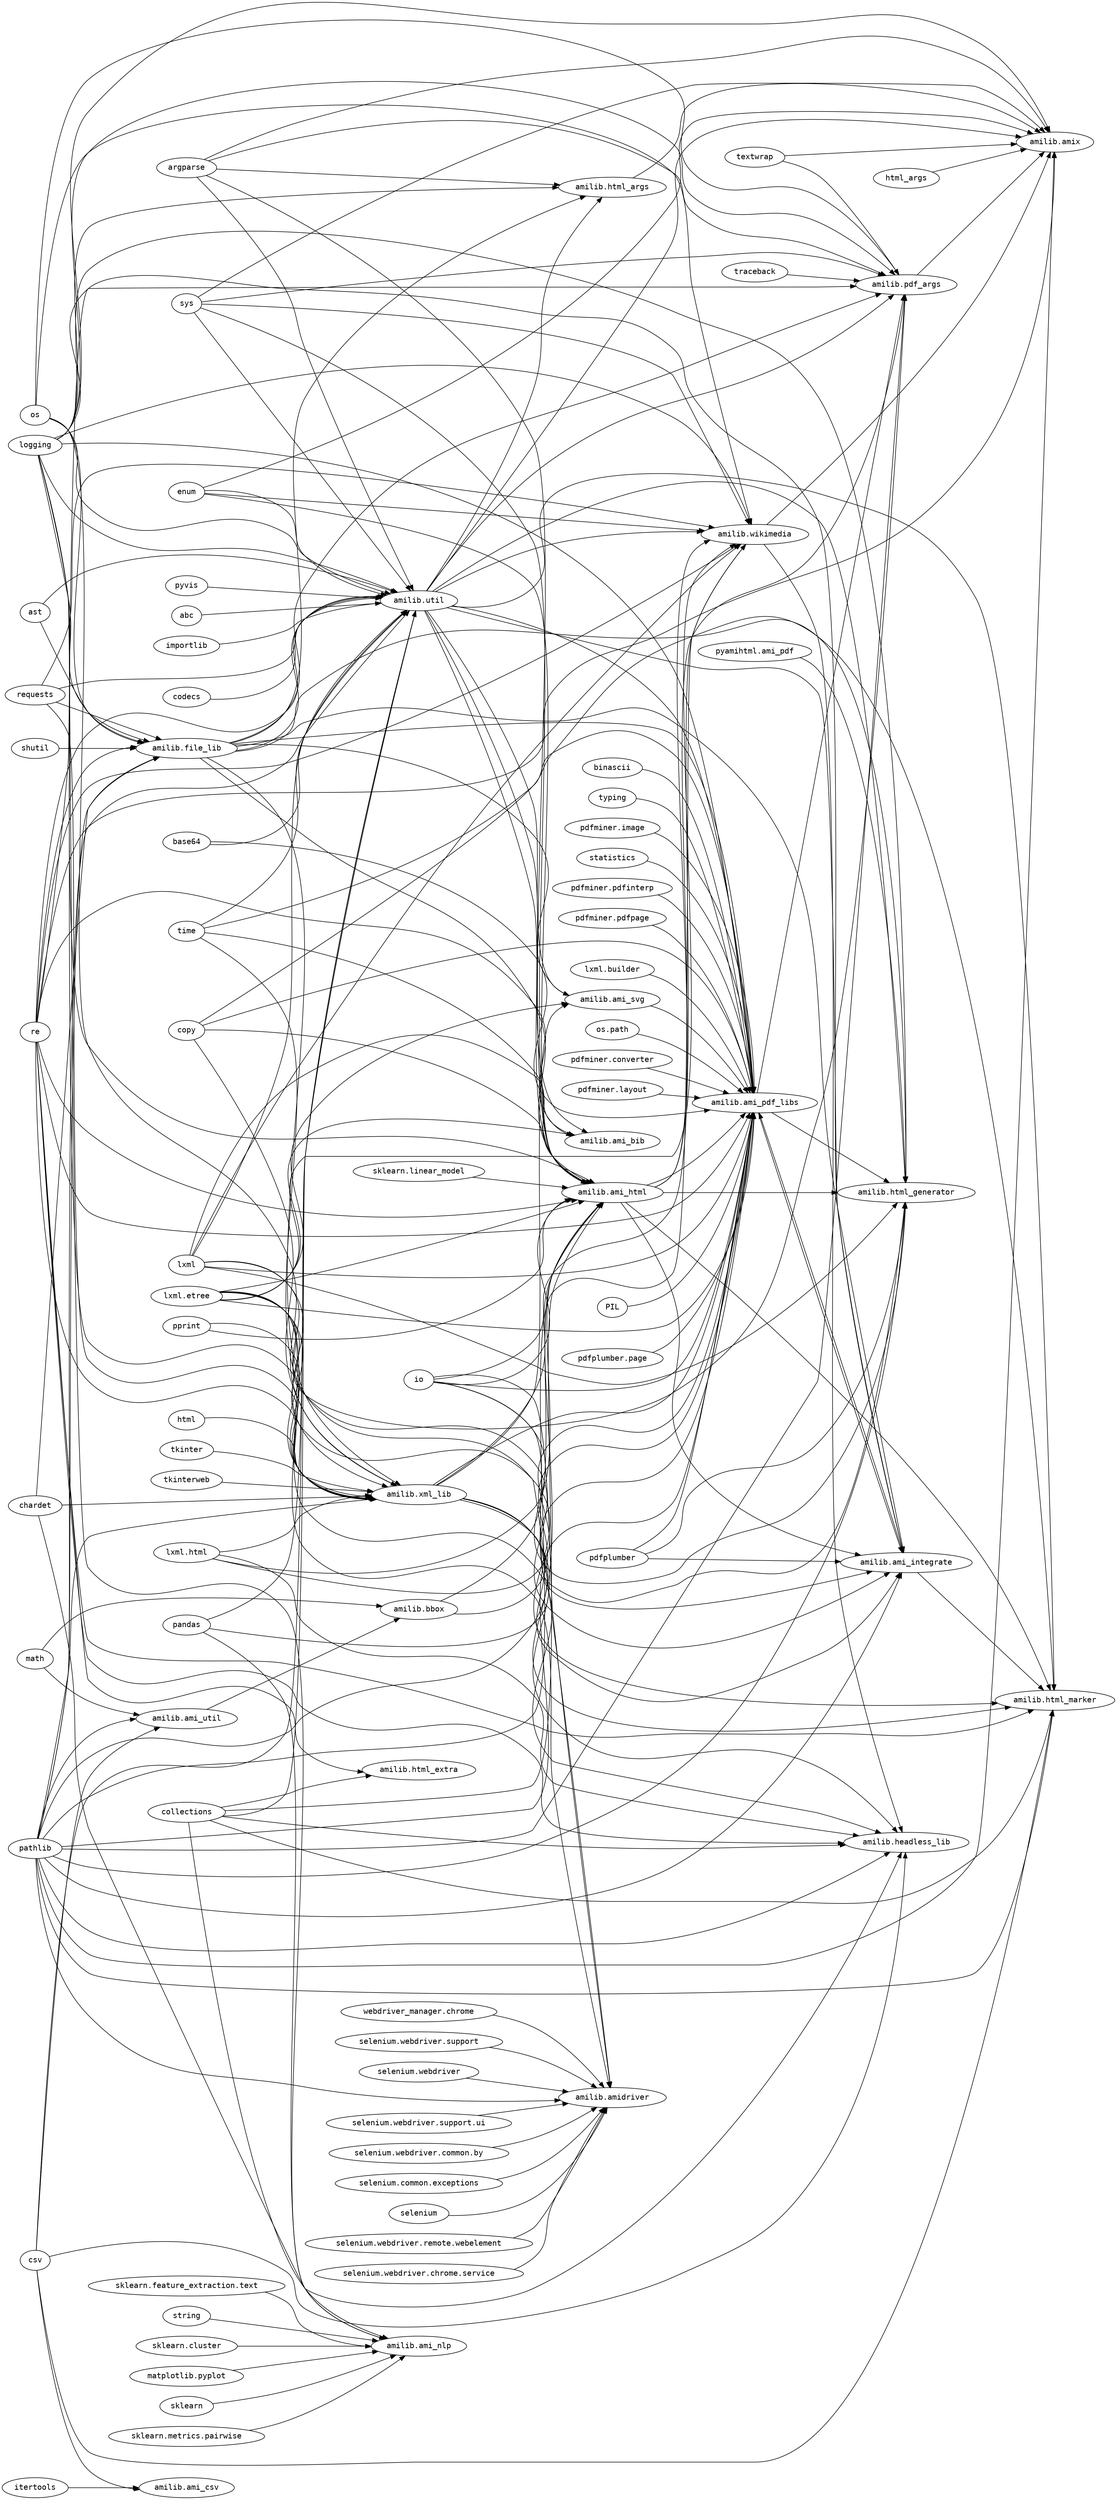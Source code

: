 
# This file was generated by snakefood3.

strict digraph "dependencies" {
    graph [
            rankdir="LR",
            overlap="scale",
            ratio="fill",
            fontsize="16",
            dpi="50",
            clusterrank="local"
        ]
    
       node [
            fontsize=14
            shape=ellipse
            fontname=Consolas
       ];
    "re" -> "amilib.ami_bib"
    "lxml" -> "amilib.ami_bib"
    "lxml.etree" -> "amilib.ami_bib"
    "amilib.util" -> "amilib.ami_bib"
    "enum" -> "amilib.wikimedia"
    "lxml" -> "amilib.wikimedia"
    "lxml.etree" -> "amilib.wikimedia"
    "io" -> "amilib.wikimedia"
    "amilib.util" -> "amilib.wikimedia"
    "os" -> "amilib.wikimedia"
    "logging" -> "amilib.wikimedia"
    "requests" -> "amilib.wikimedia"
    "re" -> "amilib.wikimedia"
    "sys" -> "amilib.wikimedia"
    "pathlib" -> "amilib.wikimedia"
    "amilib.ami_html" -> "amilib.wikimedia"
    "lxml.etree" -> "amilib.pdf_args"
    "amilib.util" -> "amilib.pdf_args"
    "textwrap" -> "amilib.pdf_args"
    "os" -> "amilib.pdf_args"
    "amilib.file_lib" -> "amilib.pdf_args"
    "logging" -> "amilib.pdf_args"
    "traceback" -> "amilib.pdf_args"
    "re" -> "amilib.pdf_args"
    "argparse" -> "amilib.pdf_args"
    "amilib.ami_pdf_libs" -> "amilib.pdf_args"
    "sys" -> "amilib.pdf_args"
    "pathlib" -> "amilib.pdf_args"
    "amilib.ami_html" -> "amilib.pdf_args"
    "lxml.etree" -> "amilib.html_marker"
    "amilib.xml_lib" -> "amilib.html_marker"
    "amilib.ami_integrate" -> "amilib.html_marker"
    "collections" -> "amilib.html_marker"
    "re" -> "amilib.html_marker"
    "csv" -> "amilib.html_marker"
    "copy" -> "amilib.html_marker"
    "amilib.util" -> "amilib.html_marker"
    "pathlib" -> "amilib.html_marker"
    "amilib.ami_html" -> "amilib.html_marker"
    "webdriver_manager.chrome" -> "amilib.amidriver"
    "selenium.webdriver.support" -> "amilib.amidriver"
    "time" -> "amilib.amidriver"
    "lxml.etree" -> "amilib.amidriver"
    "io" -> "amilib.amidriver"
    "selenium.webdriver" -> "amilib.amidriver"
    "selenium.webdriver.support.ui" -> "amilib.amidriver"
    "pathlib" -> "amilib.amidriver"
    "selenium.webdriver.common.by" -> "amilib.amidriver"
    "selenium.common.exceptions" -> "amilib.amidriver"
    "selenium" -> "amilib.amidriver"
    "selenium.webdriver.remote.webelement" -> "amilib.amidriver"
    "selenium.webdriver.chrome.service" -> "amilib.amidriver"
    "csv" -> "amilib.ami_csv"
    "itertools" -> "amilib.ami_csv"
    "enum" -> "amilib.util"
    "logging" -> "amilib.util"
    "collections" -> "amilib.util"
    "csv" -> "amilib.util"
    "sys" -> "amilib.util"
    "lxml" -> "amilib.util"
    "os" -> "amilib.util"
    "codecs" -> "amilib.util"
    "re" -> "amilib.util"
    "ast" -> "amilib.util"
    "amilib.file_lib" -> "amilib.util"
    "base64" -> "amilib.util"
    "pyvis" -> "amilib.util"
    "argparse" -> "amilib.util"
    "time" -> "amilib.util"
    "abc" -> "amilib.util"
    "pandas" -> "amilib.util"
    "requests" -> "amilib.util"
    "importlib" -> "amilib.util"
    "pathlib" -> "amilib.util"
    "enum" -> "amilib.amix"
    "amilib.html_args" -> "amilib.amix"
    "amilib.util" -> "amilib.amix"
    "textwrap" -> "amilib.amix"
    "logging" -> "amilib.amix"
    "amilib.pdf_args" -> "amilib.amix"
    "re" -> "amilib.amix"
    "html_args" -> "amilib.amix"
    "amilib.wikimedia" -> "amilib.amix"
    "argparse" -> "amilib.amix"
    "sys" -> "amilib.amix"
    "pathlib" -> "amilib.amix"
    "pathlib" -> "amilib.ami_util"
    "csv" -> "amilib.ami_util"
    "math" -> "amilib.ami_util"
    "sklearn" -> "amilib.ami_nlp"
    "sklearn.metrics.pairwise" -> "amilib.ami_nlp"
    "sklearn.feature_extraction.text" -> "amilib.ami_nlp"
    "logging" -> "amilib.ami_nlp"
    "pandas" -> "amilib.ami_nlp"
    "collections" -> "amilib.ami_nlp"
    "string" -> "amilib.ami_nlp"
    "sklearn.cluster" -> "amilib.ami_nlp"
    "matplotlib.pyplot" -> "amilib.ami_nlp"
    "lxml" -> "amilib.html_generator"
    "amilib.xml_lib" -> "amilib.html_generator"
    "io" -> "amilib.html_generator"
    "amilib.file_lib" -> "amilib.html_generator"
    "pdfplumber" -> "amilib.html_generator"
    "logging" -> "amilib.html_generator"
    "pyamihtml.ami_pdf" -> "amilib.html_generator"
    "amilib.ami_pdf_libs" -> "amilib.html_generator"
    "amilib.util" -> "amilib.html_generator"
    "pathlib" -> "amilib.html_generator"
    "amilib.ami_html" -> "amilib.html_generator"
    "amilib.file_lib" -> "amilib.ami_svg"
    "amilib.util" -> "amilib.ami_svg"
    "amilib.xml_lib" -> "amilib.ami_svg"
    "lxml.etree" -> "amilib.ami_svg"
    "lxml.etree" -> "amilib.ami_pdf_libs"
    "pdfplumber.page" -> "amilib.ami_pdf_libs"
    "binascii" -> "amilib.ami_pdf_libs"
    "typing" -> "amilib.ami_pdf_libs"
    "logging" -> "amilib.ami_pdf_libs"
    "amilib.ami_svg" -> "amilib.ami_pdf_libs"
    "pdfminer.image" -> "amilib.ami_pdf_libs"
    "statistics" -> "amilib.ami_pdf_libs"
    "pdfminer.pdfinterp" -> "amilib.ami_pdf_libs"
    "lxml" -> "amilib.ami_pdf_libs"
    "pdfminer.pdfpage" -> "amilib.ami_pdf_libs"
    "io" -> "amilib.ami_pdf_libs"
    "re" -> "amilib.ami_pdf_libs"
    "lxml.builder" -> "amilib.ami_pdf_libs"
    "amilib.util" -> "amilib.ami_pdf_libs"
    "amilib.xml_lib" -> "amilib.ami_pdf_libs"
    "amilib.ami_html" -> "amilib.ami_pdf_libs"
    "os.path" -> "amilib.ami_pdf_libs"
    "pdfminer.converter" -> "amilib.ami_pdf_libs"
    "amilib.bbox" -> "amilib.ami_pdf_libs"
    "pdfminer.layout" -> "amilib.ami_pdf_libs"
    "amilib.ami_integrate" -> "amilib.ami_pdf_libs"
    "amilib.file_lib" -> "amilib.ami_pdf_libs"
    "pdfplumber" -> "amilib.ami_pdf_libs"
    "base64" -> "amilib.ami_pdf_libs"
    "lxml.html" -> "amilib.ami_pdf_libs"
    "copy" -> "amilib.ami_pdf_libs"
    "time" -> "amilib.ami_pdf_libs"
    "PIL" -> "amilib.ami_pdf_libs"
    "pandas" -> "amilib.ami_pdf_libs"
    "pathlib" -> "amilib.ami_pdf_libs"
    "lxml" -> "amilib.xml_lib"
    "html" -> "amilib.xml_lib"
    "lxml.etree" -> "amilib.xml_lib"
    "pprint" -> "amilib.xml_lib"
    "amilib.file_lib" -> "amilib.xml_lib"
    "os" -> "amilib.xml_lib"
    "logging" -> "amilib.xml_lib"
    "requests" -> "amilib.xml_lib"
    "tkinter" -> "amilib.xml_lib"
    "re" -> "amilib.xml_lib"
    "lxml.html" -> "amilib.xml_lib"
    "chardet" -> "amilib.xml_lib"
    "copy" -> "amilib.xml_lib"
    "pathlib" -> "amilib.xml_lib"
    "tkinterweb" -> "amilib.xml_lib"
    "enum" -> "amilib.ami_html"
    "amilib.bbox" -> "amilib.ami_html"
    "time" -> "amilib.ami_html"
    "lxml.etree" -> "amilib.ami_html"
    "pprint" -> "amilib.ami_html"
    "io" -> "amilib.ami_html"
    "amilib.file_lib" -> "amilib.ami_html"
    "amilib.util" -> "amilib.ami_html"
    "logging" -> "amilib.ami_html"
    "pathlib" -> "amilib.ami_html"
    "sklearn.linear_model" -> "amilib.ami_html"
    "collections" -> "amilib.ami_html"
    "re" -> "amilib.ami_html"
    "lxml.html" -> "amilib.ami_html"
    "argparse" -> "amilib.ami_html"
    "copy" -> "amilib.ami_html"
    "sys" -> "amilib.ami_html"
    "amilib.xml_lib" -> "amilib.ami_html"
    "amilib.file_lib" -> "amilib.html_args"
    "amilib.util" -> "amilib.html_args"
    "logging" -> "amilib.html_args"
    "argparse" -> "amilib.html_args"
    "lxml.etree" -> "amilib.headless_lib"
    "amilib.xml_lib" -> "amilib.headless_lib"
    "re" -> "amilib.headless_lib"
    "collections" -> "amilib.headless_lib"
    "lxml.html" -> "amilib.headless_lib"
    "csv" -> "amilib.headless_lib"
    "amilib.wikimedia" -> "amilib.headless_lib"
    "chardet" -> "amilib.headless_lib"
    "pathlib" -> "amilib.headless_lib"
    "re" -> "amilib.html_extra"
    "collections" -> "amilib.html_extra"
    "ast" -> "amilib.file_lib"
    "os" -> "amilib.file_lib"
    "logging" -> "amilib.file_lib"
    "requests" -> "amilib.file_lib"
    "re" -> "amilib.file_lib"
    "chardet" -> "amilib.file_lib"
    "shutil" -> "amilib.file_lib"
    "pathlib" -> "amilib.file_lib"
    "lxml" -> "amilib.ami_integrate"
    "amilib.xml_lib" -> "amilib.ami_integrate"
    "io" -> "amilib.ami_integrate"
    "amilib.file_lib" -> "amilib.ami_integrate"
    "pdfplumber" -> "amilib.ami_integrate"
    "logging" -> "amilib.ami_integrate"
    "amilib.ami_pdf_libs" -> "amilib.ami_integrate"
    "amilib.util" -> "amilib.ami_integrate"
    "pathlib" -> "amilib.ami_integrate"
    "amilib.ami_html" -> "amilib.ami_integrate"
    "amilib.ami_util" -> "amilib.bbox"
    "math" -> "amilib.bbox"
}

